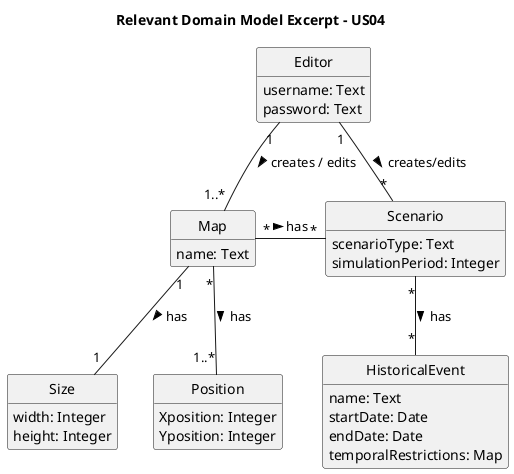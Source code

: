@startuml

hide circle
hide methods


title: Relevant Domain Model Excerpt - US04

class Editor {
    username: Text
    password: Text
}

class Map {
   name: Text
}

class Size {
   width: Integer
   height: Integer
}

class Position {
   Xposition: Integer
   Yposition: Integer
}

class Scenario {
  scenarioType: Text
  simulationPeriod: Integer
}

class HistoricalEvent {
    name: Text
    startDate: Date
    endDate: Date
    temporalRestrictions: Map
}

'Editor connections
Editor "1" -- "1..*" Map : creates / edits >
Editor "1" -- "*" Scenario : creates/edits >

'Map connections
Map "1" -- "1" Size : has >
Map "*" - "*" Scenario : has >
Map "*" -- "1..*" Position : has >

'Scenario connections
Scenario "*" -- "*" HistoricalEvent : has >


@enduml
